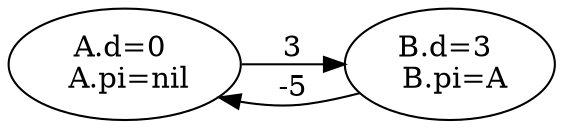 digraph BST {
rankdir="LR";
"A.d=0 \n A.pi=nil" -> "B.d=3 \n B.pi=A" [label="3"];
"B.d=3 \n B.pi=A" -> "A.d=0 \n A.pi=nil"[label="-5"];
}

